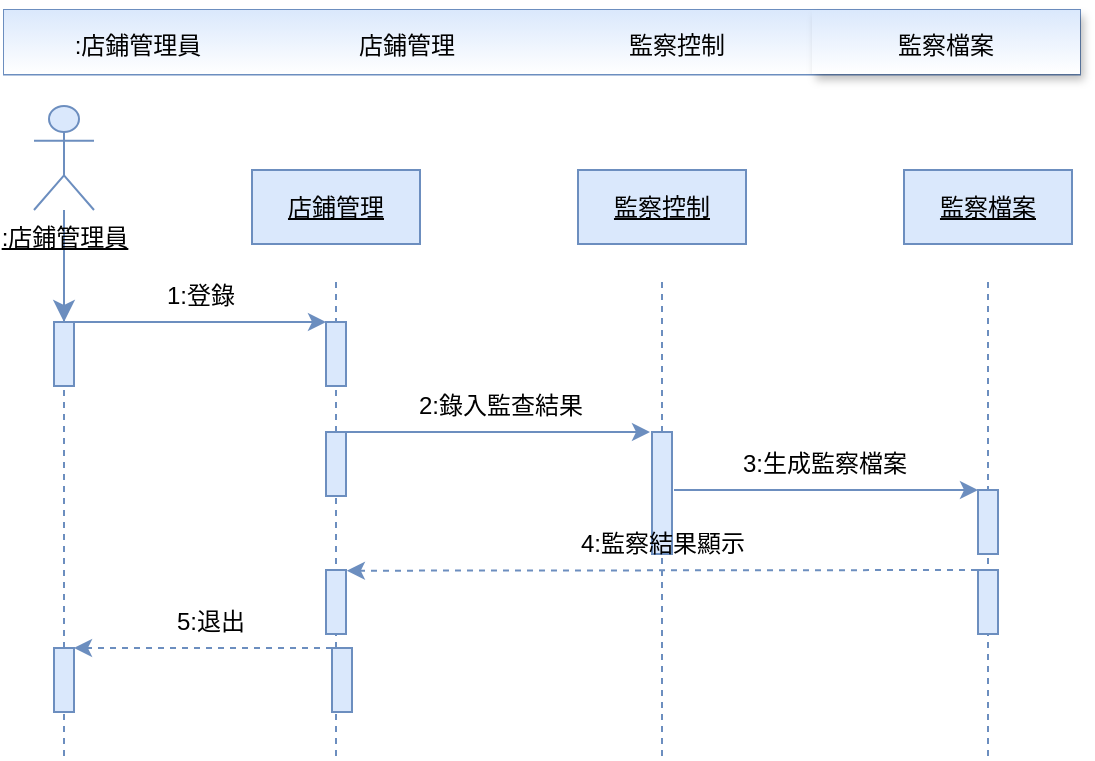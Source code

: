 <mxfile version="22.1.13" type="github">
  <diagram name="Page-1" id="FdPrsYDMRLdAd92Ktg-p">
    <mxGraphModel dx="719" dy="392" grid="0" gridSize="10" guides="1" tooltips="1" connect="1" arrows="1" fold="1" page="1" pageScale="1" pageWidth="827" pageHeight="1169" background="#ffffff" math="0" shadow="0">
      <root>
        <mxCell id="0" />
        <mxCell id="1" parent="0" />
        <mxCell id="xGcRgNuMnpsQmwNyc2wd-38" value="" style="edgeStyle=none;curved=1;rounded=0;orthogonalLoop=1;jettySize=auto;html=1;fontSize=12;startSize=8;endSize=8;fillColor=#dae8fc;strokeColor=#6c8ebf;" parent="1" source="xGcRgNuMnpsQmwNyc2wd-5" target="xGcRgNuMnpsQmwNyc2wd-14" edge="1">
          <mxGeometry relative="1" as="geometry" />
        </mxCell>
        <mxCell id="xGcRgNuMnpsQmwNyc2wd-5" value="&lt;u&gt;:店鋪管理員&lt;/u&gt;" style="shape=umlActor;verticalLabelPosition=bottom;verticalAlign=top;html=1;strokeColor=#6c8ebf;fillColor=#dae8fc;labelBackgroundColor=none;" parent="1" vertex="1">
          <mxGeometry x="55" y="88" width="30" height="52" as="geometry" />
        </mxCell>
        <mxCell id="xGcRgNuMnpsQmwNyc2wd-6" value="&lt;u&gt;店鋪管理&lt;/u&gt;" style="rounded=0;whiteSpace=wrap;html=1;strokeColor=#6c8ebf;fillColor=#dae8fc;labelBackgroundColor=none;" parent="1" vertex="1">
          <mxGeometry x="164" y="120" width="84" height="37" as="geometry" />
        </mxCell>
        <mxCell id="xGcRgNuMnpsQmwNyc2wd-7" value="&lt;u&gt;監察檔案&lt;/u&gt;" style="rounded=0;whiteSpace=wrap;html=1;strokeColor=#6c8ebf;fillColor=#dae8fc;labelBackgroundColor=none;" parent="1" vertex="1">
          <mxGeometry x="490" y="120" width="84" height="37" as="geometry" />
        </mxCell>
        <mxCell id="xGcRgNuMnpsQmwNyc2wd-8" value="&lt;u&gt;監察控制&lt;/u&gt;" style="rounded=0;whiteSpace=wrap;html=1;strokeColor=#6c8ebf;fillColor=#dae8fc;labelBackgroundColor=none;" parent="1" vertex="1">
          <mxGeometry x="327" y="120" width="84" height="37" as="geometry" />
        </mxCell>
        <mxCell id="xGcRgNuMnpsQmwNyc2wd-9" value="" style="line;strokeWidth=1;direction=south;html=1;strokeColor=#6c8ebf;fillColor=#dae8fc;dashed=1;labelBackgroundColor=none;" parent="1" vertex="1">
          <mxGeometry x="65" y="176" width="10" height="238" as="geometry" />
        </mxCell>
        <mxCell id="xGcRgNuMnpsQmwNyc2wd-10" value="" style="line;strokeWidth=1;direction=south;html=1;strokeColor=#6c8ebf;fillColor=#dae8fc;dashed=1;labelBackgroundColor=none;" parent="1" vertex="1">
          <mxGeometry x="364" y="176" width="10" height="238" as="geometry" />
        </mxCell>
        <mxCell id="xGcRgNuMnpsQmwNyc2wd-11" value="" style="line;strokeWidth=1;direction=south;html=1;strokeColor=#6c8ebf;fillColor=#dae8fc;dashed=1;labelBackgroundColor=none;" parent="1" vertex="1">
          <mxGeometry x="201" y="176" width="10" height="238" as="geometry" />
        </mxCell>
        <mxCell id="xGcRgNuMnpsQmwNyc2wd-12" value="" style="line;strokeWidth=1;direction=south;html=1;strokeColor=#6c8ebf;fillColor=#dae8fc;dashed=1;labelBackgroundColor=none;" parent="1" vertex="1">
          <mxGeometry x="527" y="176" width="10" height="238" as="geometry" />
        </mxCell>
        <mxCell id="xGcRgNuMnpsQmwNyc2wd-13" value="" style="edgeStyle=orthogonalEdgeStyle;rounded=0;orthogonalLoop=1;jettySize=auto;html=1;curved=0;strokeColor=#6c8ebf;labelBackgroundColor=none;fontColor=default;fillColor=#dae8fc;" parent="1" edge="1">
          <mxGeometry relative="1" as="geometry">
            <mxPoint x="75" y="196" as="sourcePoint" />
            <mxPoint x="201" y="196" as="targetPoint" />
          </mxGeometry>
        </mxCell>
        <mxCell id="xGcRgNuMnpsQmwNyc2wd-14" value="" style="html=1;points=[[0,0,0,0,5],[0,1,0,0,-5],[1,0,0,0,5],[1,1,0,0,-5]];perimeter=orthogonalPerimeter;outlineConnect=0;targetShapes=umlLifeline;portConstraint=eastwest;newEdgeStyle={&quot;curved&quot;:0,&quot;rounded&quot;:0};strokeColor=#6c8ebf;fillColor=#dae8fc;labelBackgroundColor=none;" parent="1" vertex="1">
          <mxGeometry x="65" y="196" width="10" height="32" as="geometry" />
        </mxCell>
        <mxCell id="xGcRgNuMnpsQmwNyc2wd-15" value="" style="html=1;points=[[0,0,0,0,5],[0,1,0,0,-5],[1,0,0,0,5],[1,1,0,0,-5]];perimeter=orthogonalPerimeter;outlineConnect=0;targetShapes=umlLifeline;portConstraint=eastwest;newEdgeStyle={&quot;curved&quot;:0,&quot;rounded&quot;:0};strokeColor=#6c8ebf;fillColor=#dae8fc;labelBackgroundColor=none;" parent="1" vertex="1">
          <mxGeometry x="201" y="196" width="10" height="32" as="geometry" />
        </mxCell>
        <mxCell id="xGcRgNuMnpsQmwNyc2wd-16" value="1:登錄" style="text;html=1;align=center;verticalAlign=middle;resizable=0;points=[];autosize=1;strokeColor=none;fillColor=none;labelBackgroundColor=none;" parent="1" vertex="1">
          <mxGeometry x="112" y="170" width="52" height="26" as="geometry" />
        </mxCell>
        <mxCell id="xGcRgNuMnpsQmwNyc2wd-17" value="" style="html=1;points=[[0,0,0,0,5],[0,1,0,0,-5],[1,0,0,0,5],[1,1,0,0,-5]];perimeter=orthogonalPerimeter;outlineConnect=0;targetShapes=umlLifeline;portConstraint=eastwest;newEdgeStyle={&quot;curved&quot;:0,&quot;rounded&quot;:0};strokeColor=#6c8ebf;fillColor=#dae8fc;labelBackgroundColor=none;" parent="1" vertex="1">
          <mxGeometry x="201" y="251" width="10" height="32" as="geometry" />
        </mxCell>
        <mxCell id="xGcRgNuMnpsQmwNyc2wd-18" value="" style="html=1;points=[[0,0,0,0,5],[0,1,0,0,-5],[1,0,0,0,5],[1,1,0,0,-5]];perimeter=orthogonalPerimeter;outlineConnect=0;targetShapes=umlLifeline;portConstraint=eastwest;newEdgeStyle={&quot;curved&quot;:0,&quot;rounded&quot;:0};strokeColor=#6c8ebf;fillColor=#dae8fc;labelBackgroundColor=none;" parent="1" vertex="1">
          <mxGeometry x="364" y="251" width="10" height="61" as="geometry" />
        </mxCell>
        <mxCell id="xGcRgNuMnpsQmwNyc2wd-19" value="" style="edgeStyle=orthogonalEdgeStyle;rounded=0;orthogonalLoop=1;jettySize=auto;html=1;curved=0;strokeColor=#6c8ebf;labelBackgroundColor=none;fontColor=default;fillColor=#dae8fc;" parent="1" edge="1">
          <mxGeometry relative="1" as="geometry">
            <mxPoint x="211" y="251" as="sourcePoint" />
            <mxPoint x="363" y="251" as="targetPoint" />
          </mxGeometry>
        </mxCell>
        <mxCell id="xGcRgNuMnpsQmwNyc2wd-20" value="2:錄入監查結果" style="text;html=1;align=center;verticalAlign=middle;resizable=0;points=[];autosize=1;strokeColor=none;fillColor=none;labelBackgroundColor=none;" parent="1" vertex="1">
          <mxGeometry x="238" y="225" width="100" height="26" as="geometry" />
        </mxCell>
        <mxCell id="xGcRgNuMnpsQmwNyc2wd-21" value="" style="html=1;points=[[0,0,0,0,5],[0,1,0,0,-5],[1,0,0,0,5],[1,1,0,0,-5]];perimeter=orthogonalPerimeter;outlineConnect=0;targetShapes=umlLifeline;portConstraint=eastwest;newEdgeStyle={&quot;curved&quot;:0,&quot;rounded&quot;:0};strokeColor=#6c8ebf;fillColor=#dae8fc;labelBackgroundColor=none;" parent="1" vertex="1">
          <mxGeometry x="527" y="280" width="10" height="32" as="geometry" />
        </mxCell>
        <mxCell id="xGcRgNuMnpsQmwNyc2wd-22" value="" style="edgeStyle=orthogonalEdgeStyle;rounded=0;orthogonalLoop=1;jettySize=auto;html=1;curved=0;strokeColor=#6c8ebf;labelBackgroundColor=none;fontColor=default;fillColor=#dae8fc;" parent="1" edge="1">
          <mxGeometry relative="1" as="geometry">
            <mxPoint x="375" y="280" as="sourcePoint" />
            <mxPoint x="527" y="280" as="targetPoint" />
          </mxGeometry>
        </mxCell>
        <mxCell id="xGcRgNuMnpsQmwNyc2wd-23" value="3:生成監察檔案" style="text;html=1;align=center;verticalAlign=middle;resizable=0;points=[];autosize=1;strokeColor=none;fillColor=none;labelBackgroundColor=none;" parent="1" vertex="1">
          <mxGeometry x="400" y="254" width="100" height="26" as="geometry" />
        </mxCell>
        <mxCell id="xGcRgNuMnpsQmwNyc2wd-24" value="" style="rounded=0;orthogonalLoop=1;jettySize=auto;html=1;strokeColor=#6c8ebf;dashed=1;labelBackgroundColor=none;fontColor=default;entryX=1.043;entryY=0.011;entryDx=0;entryDy=0;entryPerimeter=0;fillColor=#dae8fc;" parent="1" target="xGcRgNuMnpsQmwNyc2wd-26" edge="1">
          <mxGeometry relative="1" as="geometry">
            <mxPoint x="526.5" y="320" as="sourcePoint" />
            <mxPoint x="373.5" y="325" as="targetPoint" />
          </mxGeometry>
        </mxCell>
        <mxCell id="xGcRgNuMnpsQmwNyc2wd-25" value="" style="html=1;points=[[0,0,0,0,5],[0,1,0,0,-5],[1,0,0,0,5],[1,1,0,0,-5]];perimeter=orthogonalPerimeter;outlineConnect=0;targetShapes=umlLifeline;portConstraint=eastwest;newEdgeStyle={&quot;curved&quot;:0,&quot;rounded&quot;:0};strokeColor=#6c8ebf;fillColor=#dae8fc;labelBackgroundColor=none;" parent="1" vertex="1">
          <mxGeometry x="527" y="320" width="10" height="32" as="geometry" />
        </mxCell>
        <mxCell id="xGcRgNuMnpsQmwNyc2wd-26" value="" style="html=1;points=[[0,0,0,0,5],[0,1,0,0,-5],[1,0,0,0,5],[1,1,0,0,-5]];perimeter=orthogonalPerimeter;outlineConnect=0;targetShapes=umlLifeline;portConstraint=eastwest;newEdgeStyle={&quot;curved&quot;:0,&quot;rounded&quot;:0};strokeColor=#6c8ebf;fillColor=#dae8fc;labelBackgroundColor=none;" parent="1" vertex="1">
          <mxGeometry x="201" y="320" width="10" height="32" as="geometry" />
        </mxCell>
        <mxCell id="xGcRgNuMnpsQmwNyc2wd-27" value="" style="rounded=0;orthogonalLoop=1;jettySize=auto;html=1;strokeColor=#6c8ebf;labelBackgroundColor=none;fontColor=default;entryX=0.763;entryY=0.14;entryDx=0;entryDy=0;entryPerimeter=0;dashed=1;fillColor=#dae8fc;" parent="1" source="xGcRgNuMnpsQmwNyc2wd-28" edge="1">
          <mxGeometry relative="1" as="geometry">
            <mxPoint x="367.4" y="360.41" as="sourcePoint" />
            <mxPoint x="75.0" y="359.004" as="targetPoint" />
          </mxGeometry>
        </mxCell>
        <mxCell id="xGcRgNuMnpsQmwNyc2wd-28" value="" style="html=1;points=[[0,0,0,0,5],[0,1,0,0,-5],[1,0,0,0,5],[1,1,0,0,-5]];perimeter=orthogonalPerimeter;outlineConnect=0;targetShapes=umlLifeline;portConstraint=eastwest;newEdgeStyle={&quot;curved&quot;:0,&quot;rounded&quot;:0};strokeColor=#6c8ebf;fillColor=#dae8fc;labelBackgroundColor=none;" parent="1" vertex="1">
          <mxGeometry x="204" y="359" width="10" height="32" as="geometry" />
        </mxCell>
        <mxCell id="xGcRgNuMnpsQmwNyc2wd-29" value="" style="html=1;points=[[0,0,0,0,5],[0,1,0,0,-5],[1,0,0,0,5],[1,1,0,0,-5]];perimeter=orthogonalPerimeter;outlineConnect=0;targetShapes=umlLifeline;portConstraint=eastwest;newEdgeStyle={&quot;curved&quot;:0,&quot;rounded&quot;:0};strokeColor=#6c8ebf;fillColor=#dae8fc;labelBackgroundColor=none;" parent="1" vertex="1">
          <mxGeometry x="65" y="359" width="10" height="32" as="geometry" />
        </mxCell>
        <mxCell id="xGcRgNuMnpsQmwNyc2wd-30" value="5:退出" style="text;html=1;align=center;verticalAlign=middle;resizable=0;points=[];autosize=1;strokeColor=none;fillColor=none;labelBackgroundColor=none;" parent="1" vertex="1">
          <mxGeometry x="117" y="333" width="52" height="26" as="geometry" />
        </mxCell>
        <mxCell id="xGcRgNuMnpsQmwNyc2wd-31" value="4:監察結果顯示" style="text;html=1;align=center;verticalAlign=middle;resizable=0;points=[];autosize=1;strokeColor=none;fillColor=none;labelBackgroundColor=none;" parent="1" vertex="1">
          <mxGeometry x="319" y="294" width="100" height="26" as="geometry" />
        </mxCell>
        <mxCell id="xGcRgNuMnpsQmwNyc2wd-32" value="" style="shape=table;startSize=0;container=1;collapsible=0;childLayout=tableLayout;fontSize=16;strokeColor=#6c8ebf;fillColor=#dae8fc;swimlaneFillColor=none;gradientDirection=south;rounded=1;" parent="1" vertex="1">
          <mxGeometry x="40" y="40" width="538" height="32.3" as="geometry" />
        </mxCell>
        <mxCell id="xGcRgNuMnpsQmwNyc2wd-33" style="shape=tableRow;horizontal=0;startSize=0;swimlaneHead=0;swimlaneBody=0;strokeColor=#6c8ebf;top=0;left=0;bottom=0;right=0;collapsible=0;dropTarget=0;fillColor=#dae8fc;points=[[0,0.5],[1,0.5]];portConstraint=eastwest;fontSize=16;" parent="xGcRgNuMnpsQmwNyc2wd-32" vertex="1">
          <mxGeometry width="538" height="32" as="geometry" />
        </mxCell>
        <mxCell id="xGcRgNuMnpsQmwNyc2wd-34" value="&lt;font style=&quot;font-size: 12px;&quot;&gt;:店鋪管理員&lt;/font&gt;" style="shape=partialRectangle;html=1;whiteSpace=wrap;connectable=0;strokeColor=#6c8ebf;overflow=hidden;fillColor=#dae8fc;top=0;left=0;bottom=0;right=0;pointerEvents=1;fontSize=16;gradientColor=#FFFFFF;" parent="xGcRgNuMnpsQmwNyc2wd-33" vertex="1">
          <mxGeometry width="134" height="32" as="geometry">
            <mxRectangle width="134" height="32" as="alternateBounds" />
          </mxGeometry>
        </mxCell>
        <mxCell id="xGcRgNuMnpsQmwNyc2wd-35" value="&lt;font style=&quot;font-size: 12px;&quot;&gt;店鋪管理&lt;/font&gt;" style="shape=partialRectangle;html=1;whiteSpace=wrap;connectable=0;strokeColor=#6c8ebf;overflow=hidden;fillColor=#dae8fc;top=0;left=0;bottom=0;right=0;pointerEvents=1;fontSize=16;gradientColor=#FFFFFF;" parent="xGcRgNuMnpsQmwNyc2wd-33" vertex="1">
          <mxGeometry x="134" width="135" height="32" as="geometry">
            <mxRectangle width="135" height="32" as="alternateBounds" />
          </mxGeometry>
        </mxCell>
        <mxCell id="xGcRgNuMnpsQmwNyc2wd-36" value="&lt;span style=&quot;font-size: 12px;&quot;&gt;監察控制&lt;/span&gt;" style="shape=partialRectangle;html=1;whiteSpace=wrap;connectable=0;strokeColor=#6c8ebf;overflow=hidden;fillColor=#dae8fc;top=0;left=0;bottom=0;right=0;pointerEvents=1;fontSize=16;gradientColor=#FFFFFF;" parent="xGcRgNuMnpsQmwNyc2wd-33" vertex="1">
          <mxGeometry x="269" width="135" height="32" as="geometry">
            <mxRectangle width="135" height="32" as="alternateBounds" />
          </mxGeometry>
        </mxCell>
        <mxCell id="xGcRgNuMnpsQmwNyc2wd-37" value="&lt;font style=&quot;font-size: 12px;&quot;&gt;監察檔案&lt;/font&gt;" style="shape=partialRectangle;html=1;whiteSpace=wrap;connectable=0;strokeColor=#6c8ebf;overflow=hidden;fillColor=#dae8fc;top=0;left=0;bottom=0;right=0;pointerEvents=1;fontSize=16;shadow=1;gradientColor=#FFFFFF;" parent="xGcRgNuMnpsQmwNyc2wd-33" vertex="1">
          <mxGeometry x="404" width="134" height="32" as="geometry">
            <mxRectangle width="134" height="32" as="alternateBounds" />
          </mxGeometry>
        </mxCell>
      </root>
    </mxGraphModel>
  </diagram>
</mxfile>
